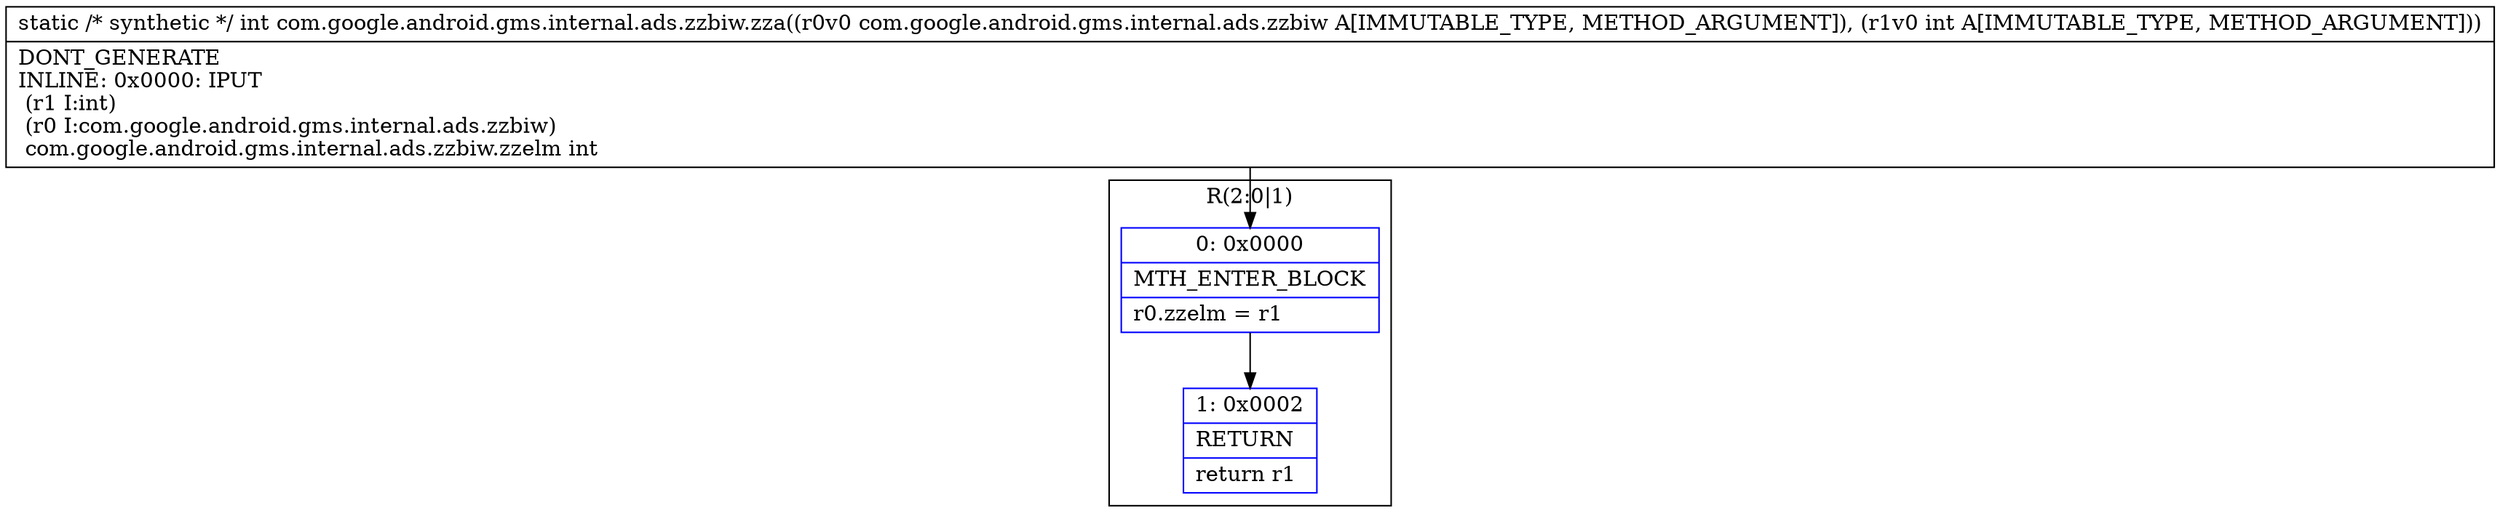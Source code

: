 digraph "CFG forcom.google.android.gms.internal.ads.zzbiw.zza(Lcom\/google\/android\/gms\/internal\/ads\/zzbiw;I)I" {
subgraph cluster_Region_891524682 {
label = "R(2:0|1)";
node [shape=record,color=blue];
Node_0 [shape=record,label="{0\:\ 0x0000|MTH_ENTER_BLOCK\l|r0.zzelm = r1\l}"];
Node_1 [shape=record,label="{1\:\ 0x0002|RETURN\l|return r1\l}"];
}
MethodNode[shape=record,label="{static \/* synthetic *\/ int com.google.android.gms.internal.ads.zzbiw.zza((r0v0 com.google.android.gms.internal.ads.zzbiw A[IMMUTABLE_TYPE, METHOD_ARGUMENT]), (r1v0 int A[IMMUTABLE_TYPE, METHOD_ARGUMENT]))  | DONT_GENERATE\lINLINE: 0x0000: IPUT  \l  (r1 I:int)\l  (r0 I:com.google.android.gms.internal.ads.zzbiw)\l com.google.android.gms.internal.ads.zzbiw.zzelm int\l}"];
MethodNode -> Node_0;
Node_0 -> Node_1;
}

